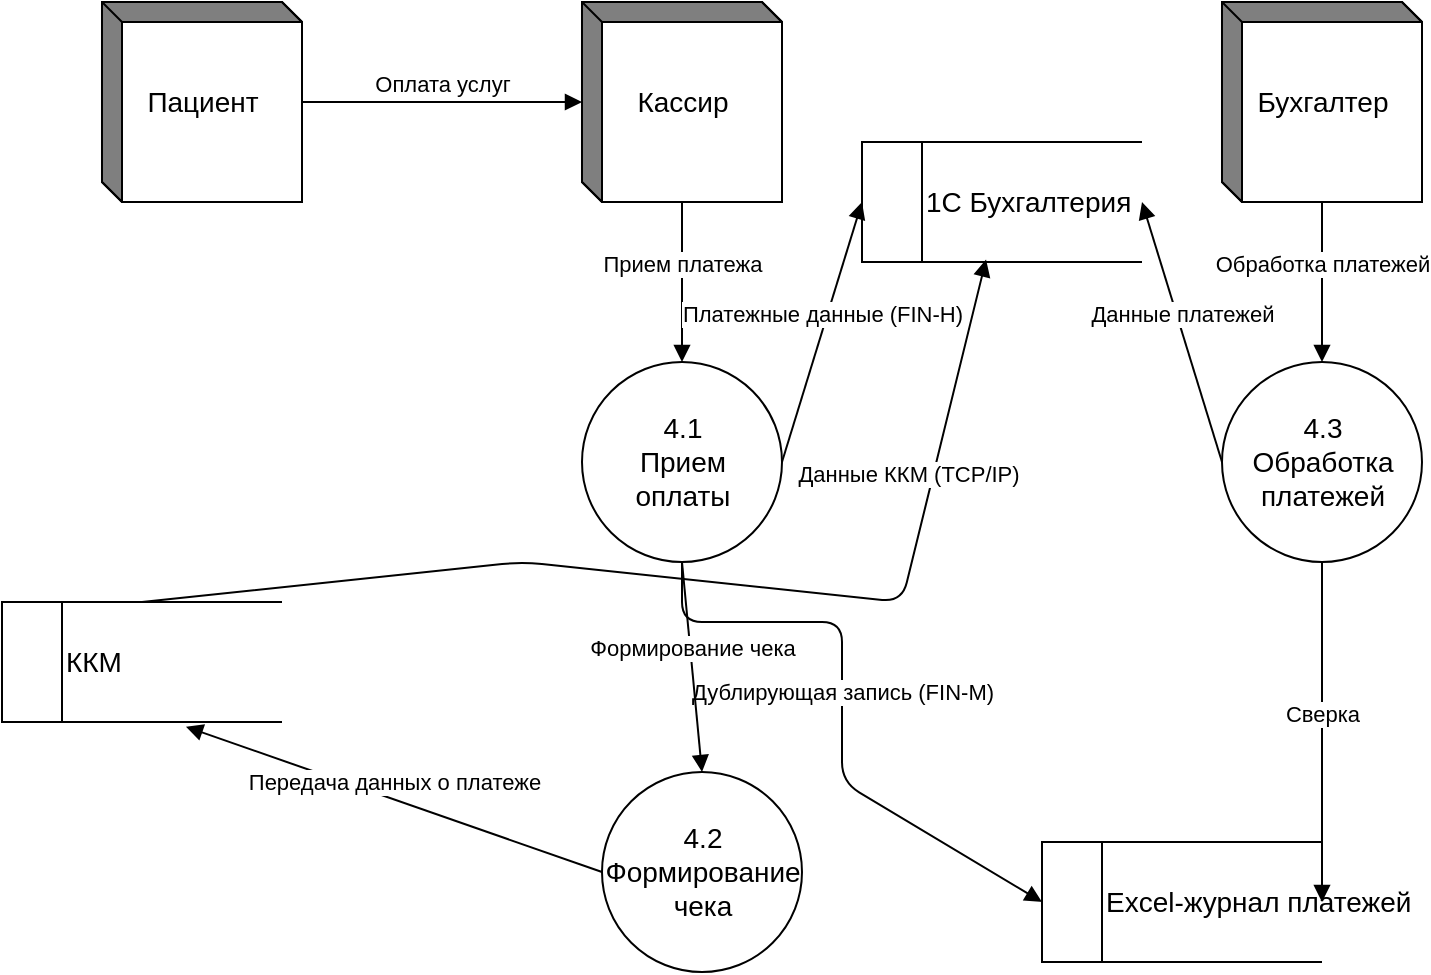 <mxfile version="26.0.15">
  <diagram id="process-4-payment" name="Payment Processing">
    <mxGraphModel dx="1050" dy="669" grid="1" gridSize="10" guides="1" tooltips="1" connect="1" arrows="1" fold="1" page="1" pageScale="1" pageWidth="827" pageHeight="1169" math="0" shadow="0">
      <root>
        <mxCell id="0" />
        <mxCell id="1" parent="0" />
        <mxCell id="2" value="Пациент" style="html=1;dashed=0;whitespace=wrap;shape=mxgraph.dfd.externalEntity;fontSize=14;" parent="1" vertex="1">
          <mxGeometry x="80" y="200" width="100" height="100" as="geometry" />
        </mxCell>
        <mxCell id="3" value="Кассир" style="html=1;dashed=0;whitespace=wrap;shape=mxgraph.dfd.externalEntity;fontSize=14;" parent="1" vertex="1">
          <mxGeometry x="320" y="200" width="100" height="100" as="geometry" />
        </mxCell>
        <mxCell id="4" value="Бухгалтер" style="html=1;dashed=0;whitespace=wrap;shape=mxgraph.dfd.externalEntity;fontSize=14;" parent="1" vertex="1">
          <mxGeometry x="640" y="200" width="100" height="100" as="geometry" />
        </mxCell>
        <mxCell id="5" value="4.1&#xa;Прием&#xa;оплаты" style="shape=ellipse;html=1;dashed=0;whitespace=wrap;perimeter=ellipsePerimeter;fontSize=14;" parent="1" vertex="1">
          <mxGeometry x="320" y="380" width="100" height="100" as="geometry" />
        </mxCell>
        <mxCell id="6" value="4.2&#xa;Формирование&#xa;чека" style="shape=ellipse;html=1;dashed=0;whitespace=wrap;perimeter=ellipsePerimeter;fontSize=14;" parent="1" vertex="1">
          <mxGeometry x="330" y="585" width="100" height="100" as="geometry" />
        </mxCell>
        <mxCell id="7" value="4.3&#xa;Обработка&#xa;платежей" style="shape=ellipse;html=1;dashed=0;whitespace=wrap;perimeter=ellipsePerimeter;fontSize=14;" parent="1" vertex="1">
          <mxGeometry x="640" y="380" width="100" height="100" as="geometry" />
        </mxCell>
        <mxCell id="8" value="ККМ" style="html=1;dashed=0;whitespace=wrap;shape=mxgraph.dfd.dataStoreID;align=left;spacingLeft=30;fontSize=14;" parent="1" vertex="1">
          <mxGeometry x="30" y="500" width="140" height="60" as="geometry" />
        </mxCell>
        <mxCell id="9" value="1С Бухгалтерия" style="html=1;dashed=0;whitespace=wrap;shape=mxgraph.dfd.dataStoreID;align=left;spacingLeft=30;fontSize=14;" parent="1" vertex="1">
          <mxGeometry x="460" y="270" width="140" height="60" as="geometry" />
        </mxCell>
        <mxCell id="10" value="Excel-журнал платежей" style="html=1;dashed=0;whitespace=wrap;shape=mxgraph.dfd.dataStoreID;align=left;spacingLeft=30;fontSize=14;" parent="1" vertex="1">
          <mxGeometry x="550" y="620" width="140" height="60" as="geometry" />
        </mxCell>
        <mxCell id="11" value="Оплата услуг" style="html=1;verticalAlign=bottom;endArrow=block;entryX=0;entryY=0.5;exitX=1;exitY=0.5;" parent="1" source="2" target="3" edge="1">
          <mxGeometry width="80" relative="1" as="geometry">
            <mxPoint x="200" y="390" as="sourcePoint" />
            <mxPoint x="280" y="390" as="targetPoint" />
          </mxGeometry>
        </mxCell>
        <mxCell id="12" value="Прием платежа" style="html=1;verticalAlign=bottom;endArrow=block;entryX=0.5;entryY=0;exitX=0.5;exitY=1;" parent="1" source="3" target="5" edge="1">
          <mxGeometry width="80" relative="1" as="geometry">
            <mxPoint x="330" y="330" as="sourcePoint" />
            <mxPoint x="410" y="330" as="targetPoint" />
          </mxGeometry>
        </mxCell>
        <mxCell id="13" value="Платежные данные (FIN-H)" style="html=1;verticalAlign=bottom;endArrow=block;entryX=0;entryY=0.5;exitX=1;exitY=0.5;" parent="1" source="5" target="9" edge="1">
          <mxGeometry width="80" relative="1" as="geometry">
            <mxPoint x="430" y="430" as="sourcePoint" />
            <mxPoint x="510" y="430" as="targetPoint" />
          </mxGeometry>
        </mxCell>
        <mxCell id="14" value="Дублирующая запись (FIN-M)" style="html=1;verticalAlign=bottom;endArrow=block;entryX=0;entryY=0.5;exitX=0.5;exitY=1;" parent="1" source="5" target="10" edge="1">
          <mxGeometry width="80" relative="1" as="geometry">
            <mxPoint x="370" y="510" as="sourcePoint" />
            <mxPoint x="450" y="510" as="targetPoint" />
            <Array as="points">
              <mxPoint x="370" y="510" />
              <mxPoint x="450" y="510" />
              <mxPoint x="450" y="590" />
            </Array>
          </mxGeometry>
        </mxCell>
        <mxCell id="15" value="Формирование чека" style="html=1;verticalAlign=bottom;endArrow=block;entryX=0.5;entryY=0;exitX=0.5;exitY=1;" parent="1" source="5" target="6" edge="1">
          <mxGeometry width="80" relative="1" as="geometry">
            <mxPoint x="330" y="510" as="sourcePoint" />
            <mxPoint x="410" y="510" as="targetPoint" />
          </mxGeometry>
        </mxCell>
        <mxCell id="16" value="Передача данных о платеже" style="html=1;verticalAlign=bottom;endArrow=block;entryX=0.657;entryY=1.04;exitX=0;exitY=0.5;entryDx=0;entryDy=0;entryPerimeter=0;" parent="1" source="6" target="8" edge="1">
          <mxGeometry width="80" relative="1" as="geometry">
            <mxPoint x="260" y="610" as="sourcePoint" />
            <mxPoint x="340" y="610" as="targetPoint" />
          </mxGeometry>
        </mxCell>
        <mxCell id="17" value="Обработка платежей" style="html=1;verticalAlign=bottom;endArrow=block;entryX=0.5;entryY=0;exitX=0.5;exitY=1;" parent="1" source="4" target="7" edge="1">
          <mxGeometry width="80" relative="1" as="geometry">
            <mxPoint x="590" y="330" as="sourcePoint" />
            <mxPoint x="670" y="330" as="targetPoint" />
          </mxGeometry>
        </mxCell>
        <mxCell id="18" value="Данные платежей" style="html=1;verticalAlign=bottom;endArrow=block;entryX=1;entryY=0.5;exitX=0;exitY=0.5;" parent="1" source="7" target="9" edge="1">
          <mxGeometry width="80" relative="1" as="geometry">
            <mxPoint x="570" y="430" as="sourcePoint" />
            <mxPoint x="650" y="430" as="targetPoint" />
          </mxGeometry>
        </mxCell>
        <mxCell id="19" value="Сверка" style="html=1;verticalAlign=bottom;endArrow=block;entryX=1;entryY=0.5;exitX=0.5;exitY=1;" parent="1" source="7" target="10" edge="1">
          <mxGeometry width="80" relative="1" as="geometry">
            <mxPoint x="640" y="510" as="sourcePoint" />
            <mxPoint x="720" y="510" as="targetPoint" />
            <Array as="points">
              <mxPoint x="690" y="510" />
              <mxPoint x="690" y="590" />
            </Array>
          </mxGeometry>
        </mxCell>
        <mxCell id="20" value="Данные ККМ (TCP/IP)" style="html=1;verticalAlign=bottom;endArrow=block;exitX=0.5;exitY=0;entryX=0.443;entryY=0.98;entryDx=0;entryDy=0;entryPerimeter=0;" parent="1" source="8" target="9" edge="1">
          <mxGeometry x="0.564" y="10" width="80" relative="1" as="geometry">
            <mxPoint x="290" y="460" as="sourcePoint" />
            <mxPoint x="370" y="460" as="targetPoint" />
            <Array as="points">
              <mxPoint x="290" y="480" />
              <mxPoint x="480" y="500" />
            </Array>
            <mxPoint as="offset" />
          </mxGeometry>
        </mxCell>
      </root>
    </mxGraphModel>
  </diagram>
</mxfile>
